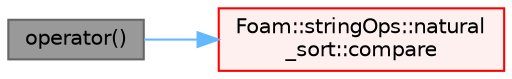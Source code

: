 digraph "operator()"
{
 // LATEX_PDF_SIZE
  bgcolor="transparent";
  edge [fontname=Helvetica,fontsize=10,labelfontname=Helvetica,labelfontsize=10];
  node [fontname=Helvetica,fontsize=10,shape=box,height=0.2,width=0.4];
  rankdir="LR";
  Node1 [id="Node000001",label="operator()",height=0.2,width=0.4,color="gray40", fillcolor="grey60", style="filled", fontcolor="black",tooltip=" "];
  Node1 -> Node2 [id="edge1_Node000001_Node000002",color="steelblue1",style="solid",tooltip=" "];
  Node2 [id="Node000002",label="Foam::stringOps::natural\l_sort::compare",height=0.2,width=0.4,color="red", fillcolor="#FFF0F0", style="filled",URL="$structFoam_1_1stringOps_1_1natural__sort.html#aa67638658a9bdf24be222bf0cf4663e2",tooltip=" "];
}
